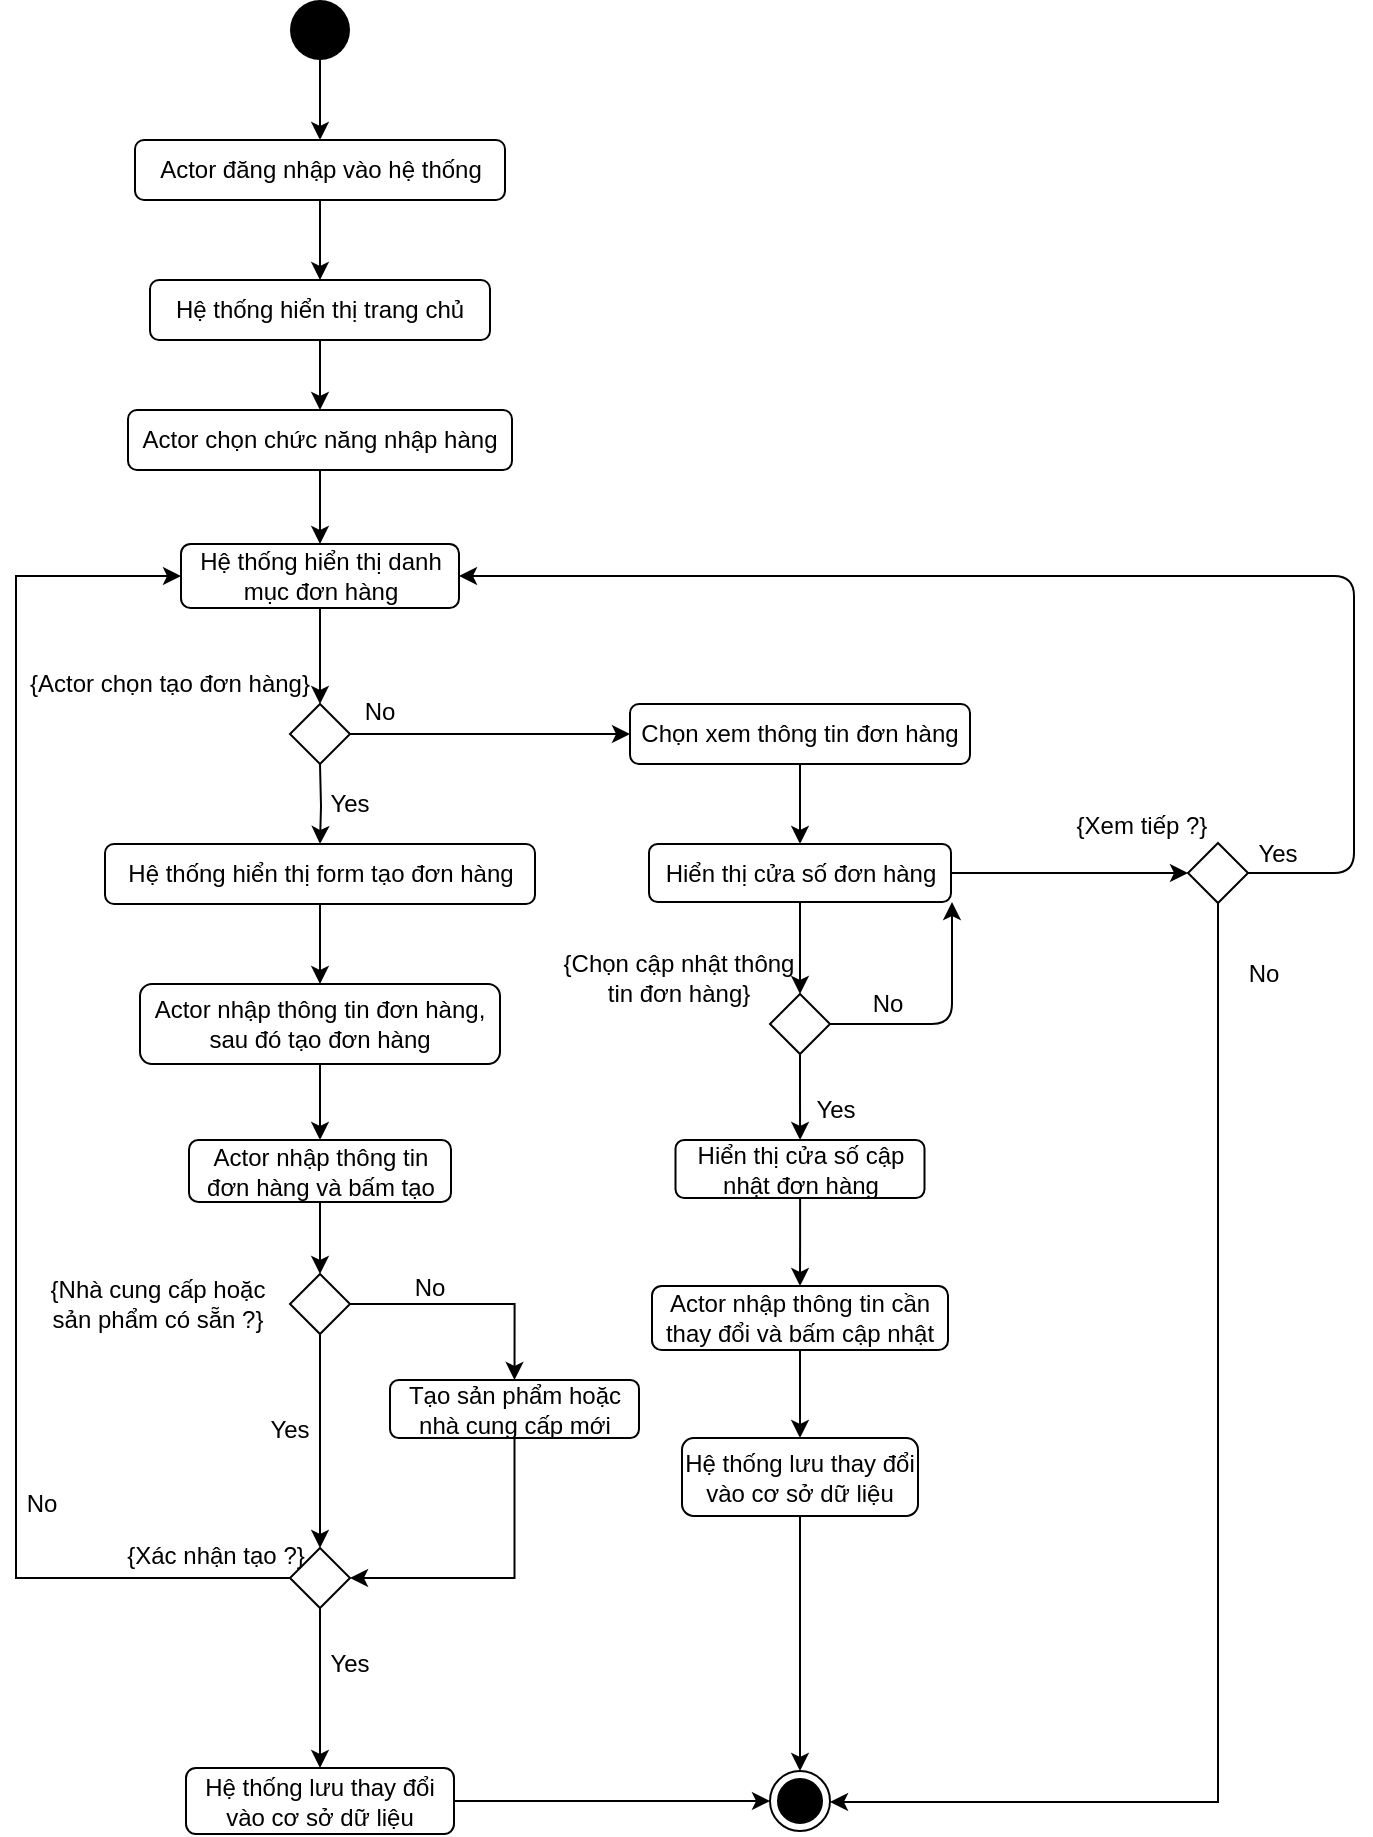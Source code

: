 <mxfile version="13.10.2" type="device"><diagram id="C5RBs43oDa-KdzZeNtuy" name="Page-1"><mxGraphModel dx="1662" dy="763" grid="0" gridSize="10" guides="1" tooltips="1" connect="1" arrows="1" fold="1" page="1" pageScale="1" pageWidth="827" pageHeight="1169" math="0" shadow="0"><root><mxCell id="WIyWlLk6GJQsqaUBKTNV-0"/><mxCell id="WIyWlLk6GJQsqaUBKTNV-1" parent="WIyWlLk6GJQsqaUBKTNV-0"/><mxCell id="mFhzWlJXuhmmrBjFaEDb-3" value="" style="edgeStyle=elbowEdgeStyle;elbow=vertical;endArrow=classic;html=1;exitX=0.5;exitY=1;exitDx=0;exitDy=0;entryX=0.5;entryY=0;entryDx=0;entryDy=0;" parent="WIyWlLk6GJQsqaUBKTNV-1" edge="1"><mxGeometry width="50" height="50" relative="1" as="geometry"><mxPoint x="200" y="30" as="sourcePoint"/><mxPoint x="200" y="70" as="targetPoint"/></mxGeometry></mxCell><mxCell id="mFhzWlJXuhmmrBjFaEDb-5" value="" style="ellipse;fillColor=#000000;strokeColor=none;" parent="WIyWlLk6GJQsqaUBKTNV-1" vertex="1"><mxGeometry x="185" width="30" height="30" as="geometry"/></mxCell><mxCell id="mFhzWlJXuhmmrBjFaEDb-12" value="" style="edgeStyle=orthogonalEdgeStyle;rounded=0;orthogonalLoop=1;jettySize=auto;html=1;" parent="WIyWlLk6GJQsqaUBKTNV-1" source="mFhzWlJXuhmmrBjFaEDb-10" target="mFhzWlJXuhmmrBjFaEDb-11" edge="1"><mxGeometry relative="1" as="geometry"/></mxCell><mxCell id="mFhzWlJXuhmmrBjFaEDb-10" value="Actor đăng nhập vào hệ thống" style="rounded=1;whiteSpace=wrap;html=1;fillColor=#FFFFFF;" parent="WIyWlLk6GJQsqaUBKTNV-1" vertex="1"><mxGeometry x="107.5" y="70" width="185" height="30" as="geometry"/></mxCell><mxCell id="mFhzWlJXuhmmrBjFaEDb-46" value="" style="edgeStyle=orthogonalEdgeStyle;rounded=0;orthogonalLoop=1;jettySize=auto;html=1;" parent="WIyWlLk6GJQsqaUBKTNV-1" source="mFhzWlJXuhmmrBjFaEDb-11" target="mFhzWlJXuhmmrBjFaEDb-44" edge="1"><mxGeometry relative="1" as="geometry"/></mxCell><mxCell id="mFhzWlJXuhmmrBjFaEDb-11" value="Hệ thống hiển thị trang chủ" style="rounded=1;whiteSpace=wrap;html=1;fillColor=#FFFFFF;" parent="WIyWlLk6GJQsqaUBKTNV-1" vertex="1"><mxGeometry x="115" y="140" width="170" height="30" as="geometry"/></mxCell><mxCell id="mFhzWlJXuhmmrBjFaEDb-16" value="" style="edgeStyle=orthogonalEdgeStyle;rounded=0;orthogonalLoop=1;jettySize=auto;html=1;" parent="WIyWlLk6GJQsqaUBKTNV-1" target="mFhzWlJXuhmmrBjFaEDb-15" edge="1"><mxGeometry relative="1" as="geometry"><mxPoint x="200" y="382" as="sourcePoint"/></mxGeometry></mxCell><mxCell id="mFhzWlJXuhmmrBjFaEDb-18" value="" style="edgeStyle=orthogonalEdgeStyle;rounded=0;orthogonalLoop=1;jettySize=auto;html=1;" parent="WIyWlLk6GJQsqaUBKTNV-1" source="mFhzWlJXuhmmrBjFaEDb-15" target="mFhzWlJXuhmmrBjFaEDb-17" edge="1"><mxGeometry relative="1" as="geometry"/></mxCell><mxCell id="mFhzWlJXuhmmrBjFaEDb-15" value="&lt;div&gt;Hệ thống hiển thị form tạo đơn hàng&lt;/div&gt;" style="rounded=1;whiteSpace=wrap;html=1;fillColor=#FFFFFF;" parent="WIyWlLk6GJQsqaUBKTNV-1" vertex="1"><mxGeometry x="92.5" y="422" width="215" height="30" as="geometry"/></mxCell><mxCell id="mFhzWlJXuhmmrBjFaEDb-73" value="" style="edgeStyle=orthogonalEdgeStyle;rounded=0;orthogonalLoop=1;jettySize=auto;html=1;" parent="WIyWlLk6GJQsqaUBKTNV-1" source="mFhzWlJXuhmmrBjFaEDb-17" target="mFhzWlJXuhmmrBjFaEDb-72" edge="1"><mxGeometry relative="1" as="geometry"/></mxCell><mxCell id="mFhzWlJXuhmmrBjFaEDb-17" value="Actor nhập thông tin đơn hàng, sau đó tạo đơn hàng" style="rounded=1;whiteSpace=wrap;html=1;fillColor=#FFFFFF;" parent="WIyWlLk6GJQsqaUBKTNV-1" vertex="1"><mxGeometry x="110" y="492" width="180" height="40" as="geometry"/></mxCell><mxCell id="mFhzWlJXuhmmrBjFaEDb-27" value="" style="edgeStyle=orthogonalEdgeStyle;rounded=0;orthogonalLoop=1;jettySize=auto;html=1;entryX=0;entryY=0.5;entryDx=0;entryDy=0;" parent="WIyWlLk6GJQsqaUBKTNV-1" source="mFhzWlJXuhmmrBjFaEDb-19" target="mFhzWlJXuhmmrBjFaEDb-56" edge="1"><mxGeometry relative="1" as="geometry"><mxPoint x="350" y="367" as="targetPoint"/></mxGeometry></mxCell><mxCell id="mFhzWlJXuhmmrBjFaEDb-19" value="" style="rhombus;fillColor=#FFFFFF;" parent="WIyWlLk6GJQsqaUBKTNV-1" vertex="1"><mxGeometry x="185" y="352" width="30" height="30" as="geometry"/></mxCell><mxCell id="mFhzWlJXuhmmrBjFaEDb-20" value="{Actor chọn tạo đơn hàng}" style="text;html=1;strokeColor=none;fillColor=none;align=center;verticalAlign=middle;whiteSpace=wrap;rounded=0;" parent="WIyWlLk6GJQsqaUBKTNV-1" vertex="1"><mxGeometry x="50" y="332" width="150" height="20" as="geometry"/></mxCell><mxCell id="mFhzWlJXuhmmrBjFaEDb-21" value="&lt;div&gt;Yes&lt;/div&gt;" style="text;html=1;strokeColor=none;fillColor=none;align=center;verticalAlign=middle;whiteSpace=wrap;rounded=0;" parent="WIyWlLk6GJQsqaUBKTNV-1" vertex="1"><mxGeometry x="200" y="392" width="30" height="20" as="geometry"/></mxCell><mxCell id="mFhzWlJXuhmmrBjFaEDb-23" value="&lt;div&gt;No&lt;/div&gt;" style="text;html=1;strokeColor=none;fillColor=none;align=center;verticalAlign=middle;whiteSpace=wrap;rounded=0;" parent="WIyWlLk6GJQsqaUBKTNV-1" vertex="1"><mxGeometry x="215" y="346" width="30" height="20" as="geometry"/></mxCell><mxCell id="mFhzWlJXuhmmrBjFaEDb-29" value="" style="ellipse;html=1;shape=endState;fillColor=#000000;strokeColor=#000000;" parent="WIyWlLk6GJQsqaUBKTNV-1" vertex="1"><mxGeometry x="425" y="885.5" width="30" height="30" as="geometry"/></mxCell><mxCell id="mFhzWlJXuhmmrBjFaEDb-54" value="" style="edgeStyle=orthogonalEdgeStyle;rounded=0;orthogonalLoop=1;jettySize=auto;html=1;" parent="WIyWlLk6GJQsqaUBKTNV-1" source="mFhzWlJXuhmmrBjFaEDb-30" target="mFhzWlJXuhmmrBjFaEDb-53" edge="1"><mxGeometry relative="1" as="geometry"/></mxCell><mxCell id="mFhzWlJXuhmmrBjFaEDb-30" value="" style="rhombus;fillColor=#FFFFFF;" parent="WIyWlLk6GJQsqaUBKTNV-1" vertex="1"><mxGeometry x="425" y="497" width="30" height="30" as="geometry"/></mxCell><mxCell id="mFhzWlJXuhmmrBjFaEDb-32" value="&lt;div&gt;{Chọn cập nhật thông tin đơn hàng}&lt;/div&gt;" style="text;html=1;strokeColor=none;fillColor=none;align=center;verticalAlign=middle;whiteSpace=wrap;rounded=0;" parent="WIyWlLk6GJQsqaUBKTNV-1" vertex="1"><mxGeometry x="320" y="474" width="118.5" height="30" as="geometry"/></mxCell><mxCell id="mFhzWlJXuhmmrBjFaEDb-64" value="" style="edgeStyle=orthogonalEdgeStyle;rounded=0;orthogonalLoop=1;jettySize=auto;html=1;entryX=0;entryY=0.5;entryDx=0;entryDy=0;" parent="WIyWlLk6GJQsqaUBKTNV-1" source="mFhzWlJXuhmmrBjFaEDb-34" target="mFhzWlJXuhmmrBjFaEDb-60" edge="1"><mxGeometry relative="1" as="geometry"/></mxCell><mxCell id="mFhzWlJXuhmmrBjFaEDb-67" value="" style="edgeStyle=orthogonalEdgeStyle;rounded=0;orthogonalLoop=1;jettySize=auto;html=1;entryX=0.5;entryY=0;entryDx=0;entryDy=0;" parent="WIyWlLk6GJQsqaUBKTNV-1" source="mFhzWlJXuhmmrBjFaEDb-34" target="mFhzWlJXuhmmrBjFaEDb-30" edge="1"><mxGeometry relative="1" as="geometry"/></mxCell><mxCell id="mFhzWlJXuhmmrBjFaEDb-34" value="Hiển thị cửa số đơn hàng" style="rounded=1;whiteSpace=wrap;html=1;fillColor=#FFFFFF;" parent="WIyWlLk6GJQsqaUBKTNV-1" vertex="1"><mxGeometry x="364.5" y="422" width="151" height="29" as="geometry"/></mxCell><mxCell id="mFhzWlJXuhmmrBjFaEDb-48" value="" style="edgeStyle=orthogonalEdgeStyle;rounded=0;orthogonalLoop=1;jettySize=auto;html=1;" parent="WIyWlLk6GJQsqaUBKTNV-1" source="mFhzWlJXuhmmrBjFaEDb-44" target="mFhzWlJXuhmmrBjFaEDb-47" edge="1"><mxGeometry relative="1" as="geometry"/></mxCell><mxCell id="mFhzWlJXuhmmrBjFaEDb-44" value="Actor chọn chức năng nhập hàng" style="rounded=1;whiteSpace=wrap;html=1;fillColor=#FFFFFF;" parent="WIyWlLk6GJQsqaUBKTNV-1" vertex="1"><mxGeometry x="104" y="205" width="192" height="30" as="geometry"/></mxCell><mxCell id="mFhzWlJXuhmmrBjFaEDb-49" value="" style="edgeStyle=orthogonalEdgeStyle;rounded=0;orthogonalLoop=1;jettySize=auto;html=1;entryX=0.5;entryY=0;entryDx=0;entryDy=0;" parent="WIyWlLk6GJQsqaUBKTNV-1" source="mFhzWlJXuhmmrBjFaEDb-47" target="mFhzWlJXuhmmrBjFaEDb-19" edge="1"><mxGeometry relative="1" as="geometry"/></mxCell><mxCell id="mFhzWlJXuhmmrBjFaEDb-47" value="Hệ thống hiển thị danh mục đơn hàng" style="rounded=1;whiteSpace=wrap;html=1;fillColor=#FFFFFF;" parent="WIyWlLk6GJQsqaUBKTNV-1" vertex="1"><mxGeometry x="130.5" y="272" width="139" height="32" as="geometry"/></mxCell><mxCell id="mFhzWlJXuhmmrBjFaEDb-69" value="" style="edgeStyle=orthogonalEdgeStyle;rounded=0;orthogonalLoop=1;jettySize=auto;html=1;" parent="WIyWlLk6GJQsqaUBKTNV-1" source="mFhzWlJXuhmmrBjFaEDb-53" target="mFhzWlJXuhmmrBjFaEDb-68" edge="1"><mxGeometry relative="1" as="geometry"/></mxCell><mxCell id="mFhzWlJXuhmmrBjFaEDb-53" value="Hiển thị cửa số cập nhật đơn hàng" style="rounded=1;whiteSpace=wrap;html=1;fillColor=#FFFFFF;" parent="WIyWlLk6GJQsqaUBKTNV-1" vertex="1"><mxGeometry x="377.75" y="570" width="124.5" height="29" as="geometry"/></mxCell><mxCell id="mFhzWlJXuhmmrBjFaEDb-55" value="&lt;div&gt;Yes&lt;/div&gt;" style="text;html=1;strokeColor=none;fillColor=none;align=center;verticalAlign=middle;whiteSpace=wrap;rounded=0;" parent="WIyWlLk6GJQsqaUBKTNV-1" vertex="1"><mxGeometry x="442.5" y="545" width="30" height="20" as="geometry"/></mxCell><mxCell id="mFhzWlJXuhmmrBjFaEDb-57" value="" style="edgeStyle=orthogonalEdgeStyle;rounded=0;orthogonalLoop=1;jettySize=auto;html=1;entryX=0.5;entryY=0;entryDx=0;entryDy=0;" parent="WIyWlLk6GJQsqaUBKTNV-1" source="mFhzWlJXuhmmrBjFaEDb-56" target="mFhzWlJXuhmmrBjFaEDb-34" edge="1"><mxGeometry relative="1" as="geometry"><mxPoint x="405" y="404" as="targetPoint"/></mxGeometry></mxCell><mxCell id="mFhzWlJXuhmmrBjFaEDb-56" value="Chọn xem thông tin đơn hàng" style="rounded=1;whiteSpace=wrap;html=1;fillColor=#FFFFFF;" parent="WIyWlLk6GJQsqaUBKTNV-1" vertex="1"><mxGeometry x="355" y="352" width="170" height="30" as="geometry"/></mxCell><mxCell id="mFhzWlJXuhmmrBjFaEDb-79" style="edgeStyle=orthogonalEdgeStyle;rounded=0;orthogonalLoop=1;jettySize=auto;html=1;entryX=1;entryY=0.5;entryDx=0;entryDy=0;" parent="WIyWlLk6GJQsqaUBKTNV-1" source="mFhzWlJXuhmmrBjFaEDb-60" target="mFhzWlJXuhmmrBjFaEDb-29" edge="1"><mxGeometry relative="1" as="geometry"><Array as="points"><mxPoint x="649" y="901"/><mxPoint x="455" y="901"/></Array></mxGeometry></mxCell><mxCell id="mFhzWlJXuhmmrBjFaEDb-60" value="" style="rhombus;fillColor=#FFFFFF;" parent="WIyWlLk6GJQsqaUBKTNV-1" vertex="1"><mxGeometry x="634" y="421.5" width="30" height="30" as="geometry"/></mxCell><mxCell id="mFhzWlJXuhmmrBjFaEDb-61" value="{Xem tiếp ?}" style="text;html=1;strokeColor=none;fillColor=none;align=center;verticalAlign=middle;whiteSpace=wrap;rounded=0;" parent="WIyWlLk6GJQsqaUBKTNV-1" vertex="1"><mxGeometry x="576" y="404.5" width="70" height="17" as="geometry"/></mxCell><mxCell id="mFhzWlJXuhmmrBjFaEDb-62" value="Yes" style="text;html=1;strokeColor=none;fillColor=none;align=center;verticalAlign=middle;whiteSpace=wrap;rounded=0;" parent="WIyWlLk6GJQsqaUBKTNV-1" vertex="1"><mxGeometry x="664" y="417" width="30" height="20" as="geometry"/></mxCell><mxCell id="mFhzWlJXuhmmrBjFaEDb-63" value="&lt;div&gt;No&lt;/div&gt;" style="text;html=1;strokeColor=none;fillColor=none;align=center;verticalAlign=middle;whiteSpace=wrap;rounded=0;" parent="WIyWlLk6GJQsqaUBKTNV-1" vertex="1"><mxGeometry x="657" y="477" width="30" height="20" as="geometry"/></mxCell><mxCell id="mFhzWlJXuhmmrBjFaEDb-66" value="" style="edgeStyle=elbowEdgeStyle;elbow=horizontal;endArrow=classic;html=1;exitX=1;exitY=0.5;exitDx=0;exitDy=0;entryX=1;entryY=0.5;entryDx=0;entryDy=0;" parent="WIyWlLk6GJQsqaUBKTNV-1" source="mFhzWlJXuhmmrBjFaEDb-60" target="mFhzWlJXuhmmrBjFaEDb-47" edge="1"><mxGeometry width="50" height="50" relative="1" as="geometry"><mxPoint x="582" y="338" as="sourcePoint"/><mxPoint x="632" y="288" as="targetPoint"/><Array as="points"><mxPoint x="717" y="296"/></Array></mxGeometry></mxCell><mxCell id="mFhzWlJXuhmmrBjFaEDb-71" value="" style="edgeStyle=orthogonalEdgeStyle;rounded=0;orthogonalLoop=1;jettySize=auto;html=1;" parent="WIyWlLk6GJQsqaUBKTNV-1" source="mFhzWlJXuhmmrBjFaEDb-68" target="mFhzWlJXuhmmrBjFaEDb-70" edge="1"><mxGeometry relative="1" as="geometry"/></mxCell><mxCell id="mFhzWlJXuhmmrBjFaEDb-68" value="Actor nhập thông tin cần thay đổi và bấm cập nhật" style="rounded=1;whiteSpace=wrap;html=1;fillColor=#FFFFFF;" parent="WIyWlLk6GJQsqaUBKTNV-1" vertex="1"><mxGeometry x="366" y="643" width="148" height="32" as="geometry"/></mxCell><mxCell id="mFhzWlJXuhmmrBjFaEDb-77" value="" style="edgeStyle=orthogonalEdgeStyle;rounded=0;orthogonalLoop=1;jettySize=auto;html=1;" parent="WIyWlLk6GJQsqaUBKTNV-1" source="mFhzWlJXuhmmrBjFaEDb-70" target="mFhzWlJXuhmmrBjFaEDb-29" edge="1"><mxGeometry relative="1" as="geometry"/></mxCell><mxCell id="mFhzWlJXuhmmrBjFaEDb-70" value="Hệ thống lưu thay đổi vào cơ sở dữ liệu" style="rounded=1;whiteSpace=wrap;html=1;fillColor=#FFFFFF;" parent="WIyWlLk6GJQsqaUBKTNV-1" vertex="1"><mxGeometry x="381" y="719" width="118" height="39" as="geometry"/></mxCell><mxCell id="mFhzWlJXuhmmrBjFaEDb-92" value="" style="edgeStyle=orthogonalEdgeStyle;rounded=0;orthogonalLoop=1;jettySize=auto;html=1;" parent="WIyWlLk6GJQsqaUBKTNV-1" source="mFhzWlJXuhmmrBjFaEDb-72" target="mFhzWlJXuhmmrBjFaEDb-91" edge="1"><mxGeometry relative="1" as="geometry"/></mxCell><mxCell id="mFhzWlJXuhmmrBjFaEDb-72" value="Actor nhập thông tin đơn hàng và bấm tạo" style="rounded=1;whiteSpace=wrap;html=1;fillColor=#FFFFFF;" parent="WIyWlLk6GJQsqaUBKTNV-1" vertex="1"><mxGeometry x="134.5" y="570" width="131" height="31" as="geometry"/></mxCell><mxCell id="mFhzWlJXuhmmrBjFaEDb-99" style="edgeStyle=orthogonalEdgeStyle;rounded=0;orthogonalLoop=1;jettySize=auto;html=1;entryX=0;entryY=0.5;entryDx=0;entryDy=0;" parent="WIyWlLk6GJQsqaUBKTNV-1" source="mFhzWlJXuhmmrBjFaEDb-74" target="mFhzWlJXuhmmrBjFaEDb-29" edge="1"><mxGeometry relative="1" as="geometry"/></mxCell><mxCell id="mFhzWlJXuhmmrBjFaEDb-74" value="Hệ thống lưu thay đổi vào cơ sở dữ liệu" style="rounded=1;whiteSpace=wrap;html=1;fillColor=#FFFFFF;" parent="WIyWlLk6GJQsqaUBKTNV-1" vertex="1"><mxGeometry x="133" y="884" width="134" height="33" as="geometry"/></mxCell><mxCell id="mFhzWlJXuhmmrBjFaEDb-80" value="" style="edgeStyle=elbowEdgeStyle;elbow=horizontal;endArrow=classic;html=1;exitX=1;exitY=0.5;exitDx=0;exitDy=0;entryX=1;entryY=1;entryDx=0;entryDy=0;" parent="WIyWlLk6GJQsqaUBKTNV-1" source="mFhzWlJXuhmmrBjFaEDb-30" target="mFhzWlJXuhmmrBjFaEDb-34" edge="1"><mxGeometry width="50" height="50" relative="1" as="geometry"><mxPoint x="556" y="739" as="sourcePoint"/><mxPoint x="606" y="689" as="targetPoint"/><Array as="points"><mxPoint x="516" y="505"/></Array></mxGeometry></mxCell><mxCell id="mFhzWlJXuhmmrBjFaEDb-81" value="&lt;div&gt;No&lt;/div&gt;" style="text;html=1;strokeColor=none;fillColor=none;align=center;verticalAlign=middle;whiteSpace=wrap;rounded=0;" parent="WIyWlLk6GJQsqaUBKTNV-1" vertex="1"><mxGeometry x="469" y="492" width="30" height="20" as="geometry"/></mxCell><mxCell id="mFhzWlJXuhmmrBjFaEDb-86" value="" style="edgeStyle=orthogonalEdgeStyle;rounded=0;orthogonalLoop=1;jettySize=auto;html=1;" parent="WIyWlLk6GJQsqaUBKTNV-1" source="mFhzWlJXuhmmrBjFaEDb-82" target="mFhzWlJXuhmmrBjFaEDb-74" edge="1"><mxGeometry relative="1" as="geometry"/></mxCell><mxCell id="mFhzWlJXuhmmrBjFaEDb-89" style="edgeStyle=orthogonalEdgeStyle;rounded=0;orthogonalLoop=1;jettySize=auto;html=1;exitX=0;exitY=0.5;exitDx=0;exitDy=0;entryX=0;entryY=0.5;entryDx=0;entryDy=0;" parent="WIyWlLk6GJQsqaUBKTNV-1" source="mFhzWlJXuhmmrBjFaEDb-82" target="mFhzWlJXuhmmrBjFaEDb-47" edge="1"><mxGeometry relative="1" as="geometry"><Array as="points"><mxPoint x="48" y="789"/><mxPoint x="48" y="288"/></Array></mxGeometry></mxCell><mxCell id="mFhzWlJXuhmmrBjFaEDb-82" value="" style="rhombus;fillColor=#FFFFFF;" parent="WIyWlLk6GJQsqaUBKTNV-1" vertex="1"><mxGeometry x="185" y="774" width="30" height="30" as="geometry"/></mxCell><mxCell id="mFhzWlJXuhmmrBjFaEDb-83" value="{Xác nhận tạo ?}" style="text;html=1;strokeColor=none;fillColor=none;align=center;verticalAlign=middle;whiteSpace=wrap;rounded=0;" parent="WIyWlLk6GJQsqaUBKTNV-1" vertex="1"><mxGeometry x="101" y="768" width="94" height="20" as="geometry"/></mxCell><mxCell id="mFhzWlJXuhmmrBjFaEDb-87" value="&lt;div&gt;Yes&lt;/div&gt;" style="text;html=1;strokeColor=none;fillColor=none;align=center;verticalAlign=middle;whiteSpace=wrap;rounded=0;" parent="WIyWlLk6GJQsqaUBKTNV-1" vertex="1"><mxGeometry x="200" y="822" width="30" height="20" as="geometry"/></mxCell><mxCell id="mFhzWlJXuhmmrBjFaEDb-88" value="&lt;div&gt;No&lt;/div&gt;" style="text;html=1;strokeColor=none;fillColor=none;align=center;verticalAlign=middle;whiteSpace=wrap;rounded=0;" parent="WIyWlLk6GJQsqaUBKTNV-1" vertex="1"><mxGeometry x="46" y="742" width="30" height="20" as="geometry"/></mxCell><mxCell id="mFhzWlJXuhmmrBjFaEDb-95" style="edgeStyle=orthogonalEdgeStyle;rounded=0;orthogonalLoop=1;jettySize=auto;html=1;entryX=0.5;entryY=0;entryDx=0;entryDy=0;" parent="WIyWlLk6GJQsqaUBKTNV-1" source="mFhzWlJXuhmmrBjFaEDb-91" target="mFhzWlJXuhmmrBjFaEDb-94" edge="1"><mxGeometry relative="1" as="geometry"/></mxCell><mxCell id="mFhzWlJXuhmmrBjFaEDb-97" style="edgeStyle=orthogonalEdgeStyle;rounded=0;orthogonalLoop=1;jettySize=auto;html=1;entryX=0.5;entryY=0;entryDx=0;entryDy=0;" parent="WIyWlLk6GJQsqaUBKTNV-1" source="mFhzWlJXuhmmrBjFaEDb-91" target="mFhzWlJXuhmmrBjFaEDb-82" edge="1"><mxGeometry relative="1" as="geometry"/></mxCell><mxCell id="mFhzWlJXuhmmrBjFaEDb-91" value="" style="rhombus;fillColor=#FFFFFF;" parent="WIyWlLk6GJQsqaUBKTNV-1" vertex="1"><mxGeometry x="185" y="637" width="30" height="30" as="geometry"/></mxCell><mxCell id="mFhzWlJXuhmmrBjFaEDb-93" value="{Nhà cung cấp hoặc sản phẩm có sẵn ?}" style="text;html=1;strokeColor=none;fillColor=none;align=center;verticalAlign=middle;whiteSpace=wrap;rounded=0;" parent="WIyWlLk6GJQsqaUBKTNV-1" vertex="1"><mxGeometry x="53" y="634" width="132" height="36" as="geometry"/></mxCell><mxCell id="tf-c8FW9vJosrB5VS4Uw-1" style="edgeStyle=orthogonalEdgeStyle;rounded=0;orthogonalLoop=1;jettySize=auto;html=1;entryX=1;entryY=0.5;entryDx=0;entryDy=0;" edge="1" parent="WIyWlLk6GJQsqaUBKTNV-1" source="mFhzWlJXuhmmrBjFaEDb-94" target="mFhzWlJXuhmmrBjFaEDb-82"><mxGeometry relative="1" as="geometry"><Array as="points"><mxPoint x="297" y="789"/></Array></mxGeometry></mxCell><mxCell id="mFhzWlJXuhmmrBjFaEDb-94" value="Tạo sản phẩm hoặc nhà cung cấp mới" style="rounded=1;whiteSpace=wrap;html=1;fillColor=#FFFFFF;" parent="WIyWlLk6GJQsqaUBKTNV-1" vertex="1"><mxGeometry x="235" y="690" width="124.5" height="29" as="geometry"/></mxCell><mxCell id="mFhzWlJXuhmmrBjFaEDb-96" value="&lt;div&gt;Yes&lt;/div&gt;" style="text;html=1;strokeColor=none;fillColor=none;align=center;verticalAlign=middle;whiteSpace=wrap;rounded=0;" parent="WIyWlLk6GJQsqaUBKTNV-1" vertex="1"><mxGeometry x="170" y="705" width="30" height="20" as="geometry"/></mxCell><mxCell id="mFhzWlJXuhmmrBjFaEDb-98" value="&lt;div&gt;No&lt;/div&gt;" style="text;html=1;strokeColor=none;fillColor=none;align=center;verticalAlign=middle;whiteSpace=wrap;rounded=0;" parent="WIyWlLk6GJQsqaUBKTNV-1" vertex="1"><mxGeometry x="239.5" y="634" width="30" height="20" as="geometry"/></mxCell></root></mxGraphModel></diagram></mxfile>